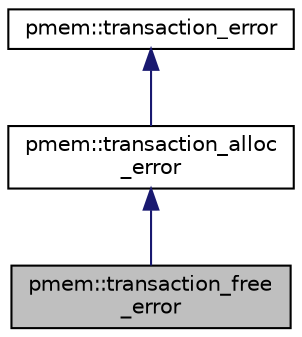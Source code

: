 digraph "pmem::transaction_free_error"
{
  edge [fontname="Helvetica",fontsize="10",labelfontname="Helvetica",labelfontsize="10"];
  node [fontname="Helvetica",fontsize="10",shape=record];
  Node1 [label="pmem::transaction_free\l_error",height=0.2,width=0.4,color="black", fillcolor="grey75", style="filled", fontcolor="black"];
  Node2 -> Node1 [dir="back",color="midnightblue",fontsize="10",style="solid",fontname="Helvetica"];
  Node2 [label="pmem::transaction_alloc\l_error",height=0.2,width=0.4,color="black", fillcolor="white", style="filled",URL="$classpmem_1_1transaction__alloc__error.html",tooltip="Custom transaction error class. "];
  Node3 -> Node2 [dir="back",color="midnightblue",fontsize="10",style="solid",fontname="Helvetica"];
  Node3 [label="pmem::transaction_error",height=0.2,width=0.4,color="black", fillcolor="white", style="filled",URL="$classpmem_1_1transaction__error.html",tooltip="Custom transaction error class. "];
}
